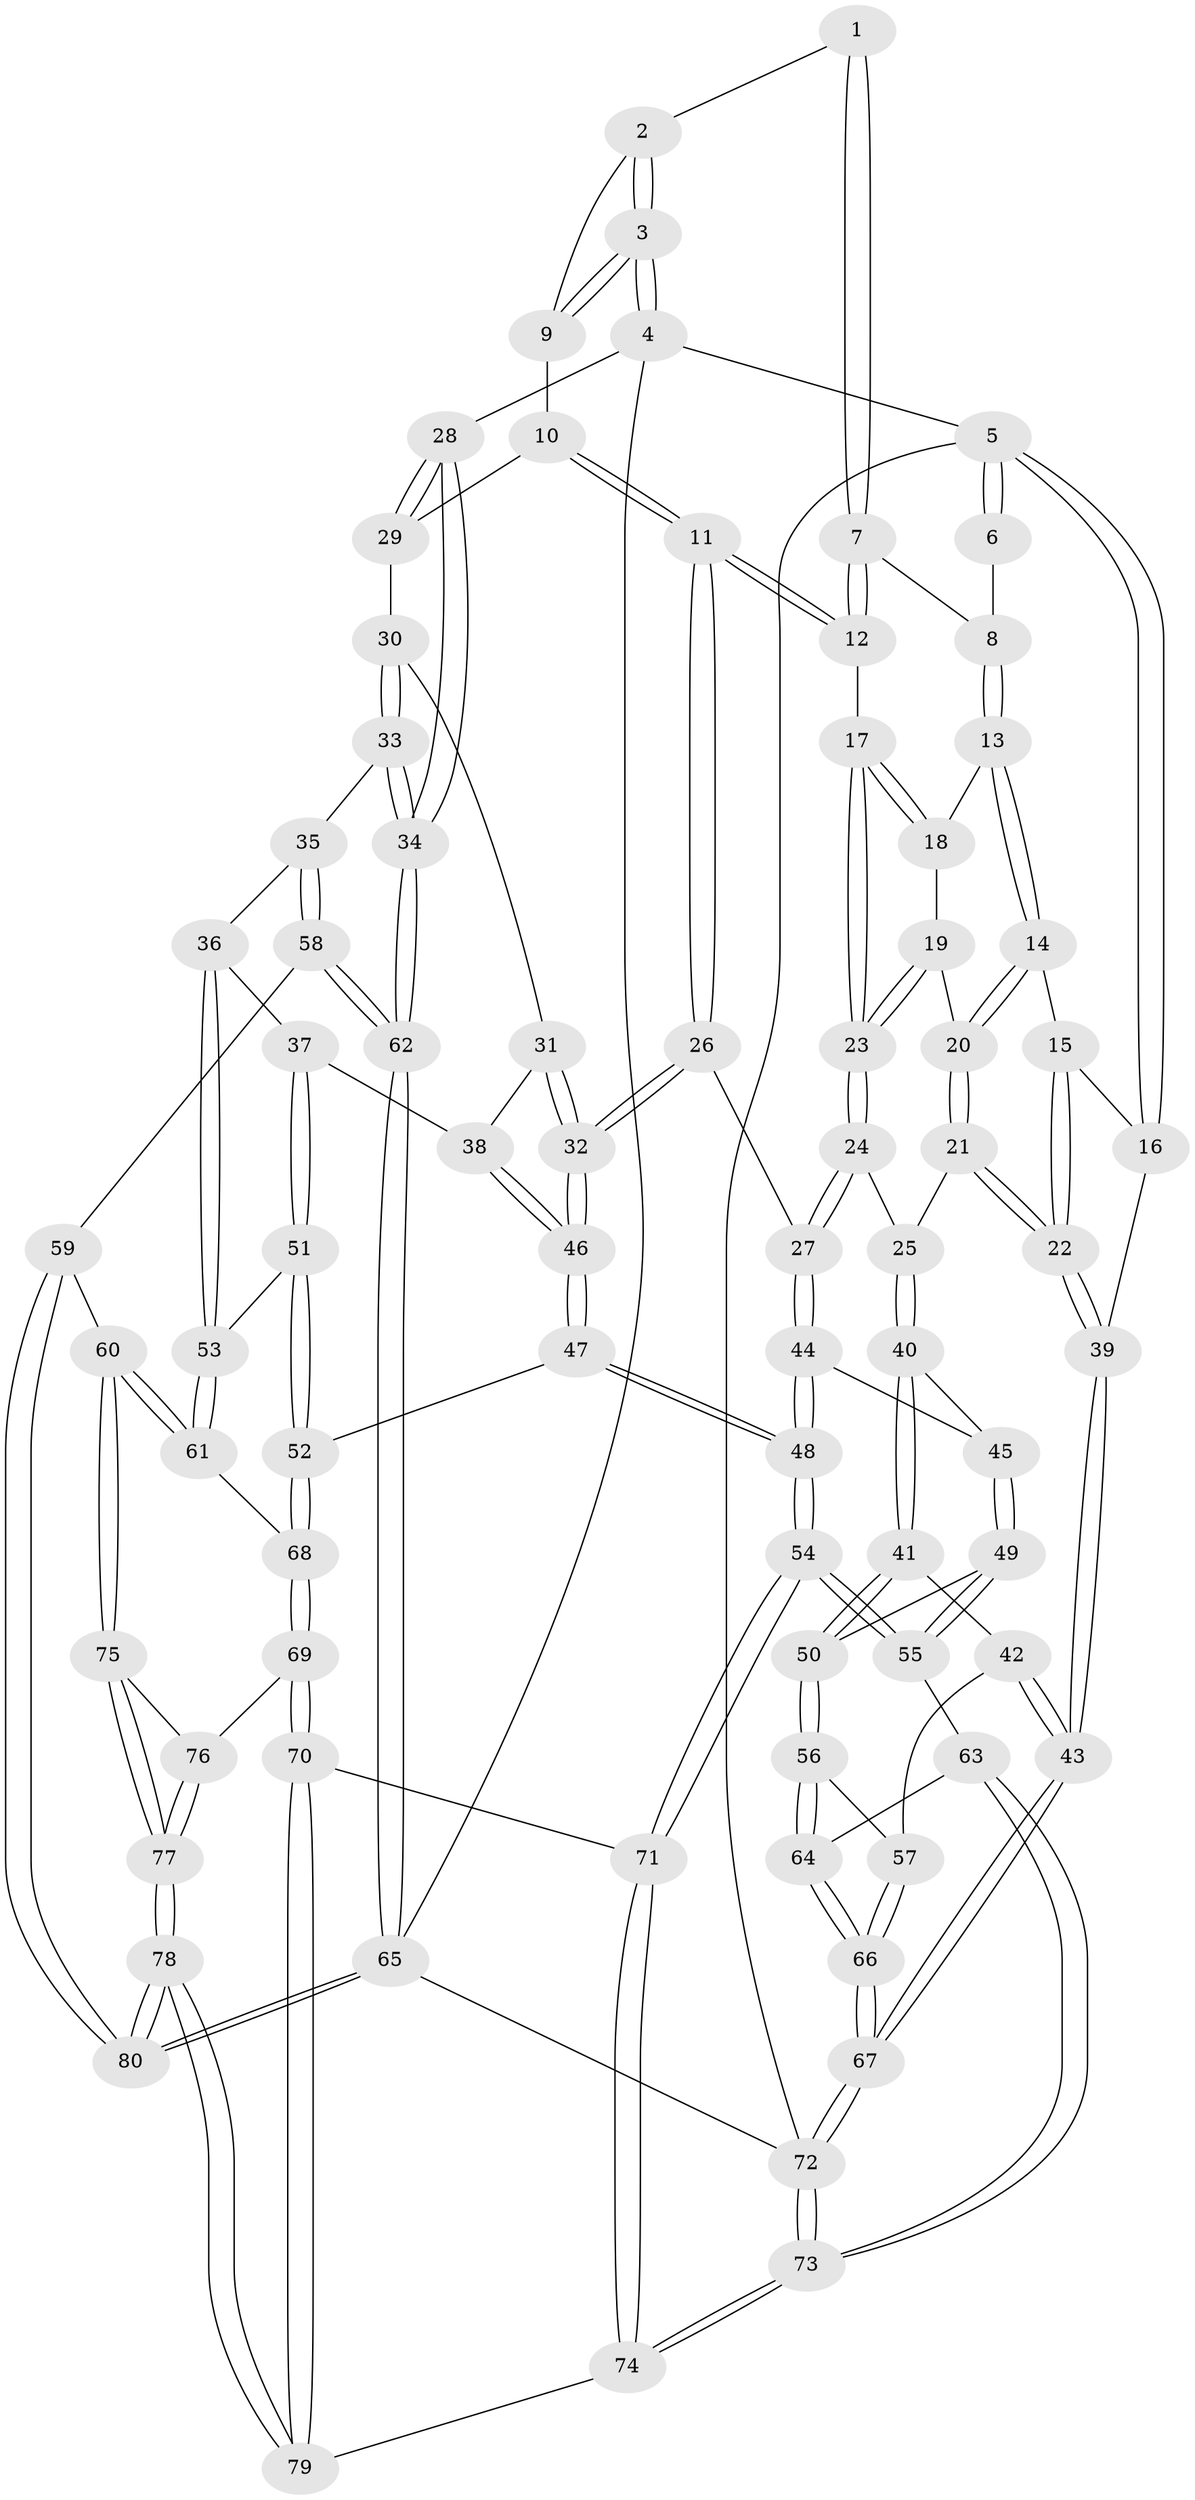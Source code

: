 // coarse degree distribution, {3: 0.15555555555555556, 4: 0.5333333333333333, 5: 0.28888888888888886, 6: 0.022222222222222223}
// Generated by graph-tools (version 1.1) at 2025/42/03/06/25 10:42:31]
// undirected, 80 vertices, 197 edges
graph export_dot {
graph [start="1"]
  node [color=gray90,style=filled];
  1 [pos="+0.5630117416290668+0"];
  2 [pos="+0.6287396552317042+0"];
  3 [pos="+1+0"];
  4 [pos="+1+0"];
  5 [pos="+0+0"];
  6 [pos="+0.22370620090257154+0"];
  7 [pos="+0.4732599872465695+0.0832535227651359"];
  8 [pos="+0.2694581958646189+0.11294123957208707"];
  9 [pos="+0.7178920303687033+0.19336160736059999"];
  10 [pos="+0.7145074270928513+0.22228904956408121"];
  11 [pos="+0.622023924281456+0.2705915663276909"];
  12 [pos="+0.568022350717524+0.23488910761949877"];
  13 [pos="+0.2644026853060761+0.12461508756441123"];
  14 [pos="+0.14617910715312576+0.16917771125914072"];
  15 [pos="+0.0962508075978043+0.15552718070381857"];
  16 [pos="+0+0"];
  17 [pos="+0.33656381185695167+0.2453931073550301"];
  18 [pos="+0.27353882211532005+0.14334712642059774"];
  19 [pos="+0.21441870436560603+0.30647551561660924"];
  20 [pos="+0.13016980761999256+0.3076436035354251"];
  21 [pos="+0.09863918691968766+0.3734260394573277"];
  22 [pos="+0+0.43471482150157087"];
  23 [pos="+0.3246998314346321+0.37555483876764073"];
  24 [pos="+0.32592182172626494+0.3856236236093149"];
  25 [pos="+0.2078632534109626+0.43197648097521996"];
  26 [pos="+0.5736959851643497+0.4163621682043416"];
  27 [pos="+0.36223372899543554+0.41364325921596307"];
  28 [pos="+1+0.15837680410823865"];
  29 [pos="+0.7612356712250072+0.24118756486519793"];
  30 [pos="+0.8348711254323087+0.3709486542429644"];
  31 [pos="+0.8112170830761577+0.42631018456599196"];
  32 [pos="+0.6010514979278232+0.502601027557083"];
  33 [pos="+1+0.4701647971159307"];
  34 [pos="+1+0.44063787453901165"];
  35 [pos="+0.9457104671265774+0.5466217997209604"];
  36 [pos="+0.8922595066646625+0.5539670476232903"];
  37 [pos="+0.8715199685866354+0.5481392446820593"];
  38 [pos="+0.8217216956765424+0.5104660396632604"];
  39 [pos="+0+0.46923075637074785"];
  40 [pos="+0.20043548937948263+0.5013860601825332"];
  41 [pos="+0.16001464076277344+0.5578967059657388"];
  42 [pos="+0.06672354824460859+0.5678268588163491"];
  43 [pos="+0+0.49432554655775507"];
  44 [pos="+0.3433089818669245+0.5659482865901901"];
  45 [pos="+0.3066601150136512+0.5650739859722382"];
  46 [pos="+0.604379424016999+0.5247415548588285"];
  47 [pos="+0.6022193988013784+0.5462782521623935"];
  48 [pos="+0.4065839435770293+0.6586182830453474"];
  49 [pos="+0.21188496998108675+0.6220264318429451"];
  50 [pos="+0.20188399060628087+0.6174513718880811"];
  51 [pos="+0.7189779473056305+0.6273006782551594"];
  52 [pos="+0.6499587991107078+0.6227606269565237"];
  53 [pos="+0.8256551704825803+0.6757743768203393"];
  54 [pos="+0.3863849415071674+0.71917284789356"];
  55 [pos="+0.2669883965412564+0.7124374472718631"];
  56 [pos="+0.1435592903613937+0.67719801019639"];
  57 [pos="+0.12119376309292072+0.6774707099582351"];
  58 [pos="+0.9297185743347041+0.7629799086957381"];
  59 [pos="+0.891423813062778+0.7795636893845116"];
  60 [pos="+0.8854070149691545+0.779916147159474"];
  61 [pos="+0.8613845800228599+0.7563665853871266"];
  62 [pos="+1+0.790111688597105"];
  63 [pos="+0.21883132928995813+0.7424020690354286"];
  64 [pos="+0.19990066862646122+0.7345212294416944"];
  65 [pos="+1+1"];
  66 [pos="+0.06109602305602824+0.7565900498958299"];
  67 [pos="+0+1"];
  68 [pos="+0.6533082802604915+0.725694058545751"];
  69 [pos="+0.6417665064395734+0.7643378536288947"];
  70 [pos="+0.5551630707141093+0.8091353876320465"];
  71 [pos="+0.3912541306799848+0.7342627862224832"];
  72 [pos="+0+1"];
  73 [pos="+0.07460922712560666+1"];
  74 [pos="+0.2797858554868083+1"];
  75 [pos="+0.8257807459564793+0.8458541516792819"];
  76 [pos="+0.6504813566487871+0.7761496858051297"];
  77 [pos="+0.744638064354259+1"];
  78 [pos="+0.7368806723316397+1"];
  79 [pos="+0.5004242191799501+1"];
  80 [pos="+1+1"];
  1 -- 2;
  1 -- 7;
  1 -- 7;
  2 -- 3;
  2 -- 3;
  2 -- 9;
  3 -- 4;
  3 -- 4;
  3 -- 9;
  3 -- 9;
  4 -- 5;
  4 -- 28;
  4 -- 65;
  5 -- 6;
  5 -- 6;
  5 -- 16;
  5 -- 16;
  5 -- 72;
  6 -- 8;
  7 -- 8;
  7 -- 12;
  7 -- 12;
  8 -- 13;
  8 -- 13;
  9 -- 10;
  10 -- 11;
  10 -- 11;
  10 -- 29;
  11 -- 12;
  11 -- 12;
  11 -- 26;
  11 -- 26;
  12 -- 17;
  13 -- 14;
  13 -- 14;
  13 -- 18;
  14 -- 15;
  14 -- 20;
  14 -- 20;
  15 -- 16;
  15 -- 22;
  15 -- 22;
  16 -- 39;
  17 -- 18;
  17 -- 18;
  17 -- 23;
  17 -- 23;
  18 -- 19;
  19 -- 20;
  19 -- 23;
  19 -- 23;
  20 -- 21;
  20 -- 21;
  21 -- 22;
  21 -- 22;
  21 -- 25;
  22 -- 39;
  22 -- 39;
  23 -- 24;
  23 -- 24;
  24 -- 25;
  24 -- 27;
  24 -- 27;
  25 -- 40;
  25 -- 40;
  26 -- 27;
  26 -- 32;
  26 -- 32;
  27 -- 44;
  27 -- 44;
  28 -- 29;
  28 -- 29;
  28 -- 34;
  28 -- 34;
  29 -- 30;
  30 -- 31;
  30 -- 33;
  30 -- 33;
  31 -- 32;
  31 -- 32;
  31 -- 38;
  32 -- 46;
  32 -- 46;
  33 -- 34;
  33 -- 34;
  33 -- 35;
  34 -- 62;
  34 -- 62;
  35 -- 36;
  35 -- 58;
  35 -- 58;
  36 -- 37;
  36 -- 53;
  36 -- 53;
  37 -- 38;
  37 -- 51;
  37 -- 51;
  38 -- 46;
  38 -- 46;
  39 -- 43;
  39 -- 43;
  40 -- 41;
  40 -- 41;
  40 -- 45;
  41 -- 42;
  41 -- 50;
  41 -- 50;
  42 -- 43;
  42 -- 43;
  42 -- 57;
  43 -- 67;
  43 -- 67;
  44 -- 45;
  44 -- 48;
  44 -- 48;
  45 -- 49;
  45 -- 49;
  46 -- 47;
  46 -- 47;
  47 -- 48;
  47 -- 48;
  47 -- 52;
  48 -- 54;
  48 -- 54;
  49 -- 50;
  49 -- 55;
  49 -- 55;
  50 -- 56;
  50 -- 56;
  51 -- 52;
  51 -- 52;
  51 -- 53;
  52 -- 68;
  52 -- 68;
  53 -- 61;
  53 -- 61;
  54 -- 55;
  54 -- 55;
  54 -- 71;
  54 -- 71;
  55 -- 63;
  56 -- 57;
  56 -- 64;
  56 -- 64;
  57 -- 66;
  57 -- 66;
  58 -- 59;
  58 -- 62;
  58 -- 62;
  59 -- 60;
  59 -- 80;
  59 -- 80;
  60 -- 61;
  60 -- 61;
  60 -- 75;
  60 -- 75;
  61 -- 68;
  62 -- 65;
  62 -- 65;
  63 -- 64;
  63 -- 73;
  63 -- 73;
  64 -- 66;
  64 -- 66;
  65 -- 80;
  65 -- 80;
  65 -- 72;
  66 -- 67;
  66 -- 67;
  67 -- 72;
  67 -- 72;
  68 -- 69;
  68 -- 69;
  69 -- 70;
  69 -- 70;
  69 -- 76;
  70 -- 71;
  70 -- 79;
  70 -- 79;
  71 -- 74;
  71 -- 74;
  72 -- 73;
  72 -- 73;
  73 -- 74;
  73 -- 74;
  74 -- 79;
  75 -- 76;
  75 -- 77;
  75 -- 77;
  76 -- 77;
  76 -- 77;
  77 -- 78;
  77 -- 78;
  78 -- 79;
  78 -- 79;
  78 -- 80;
  78 -- 80;
}
